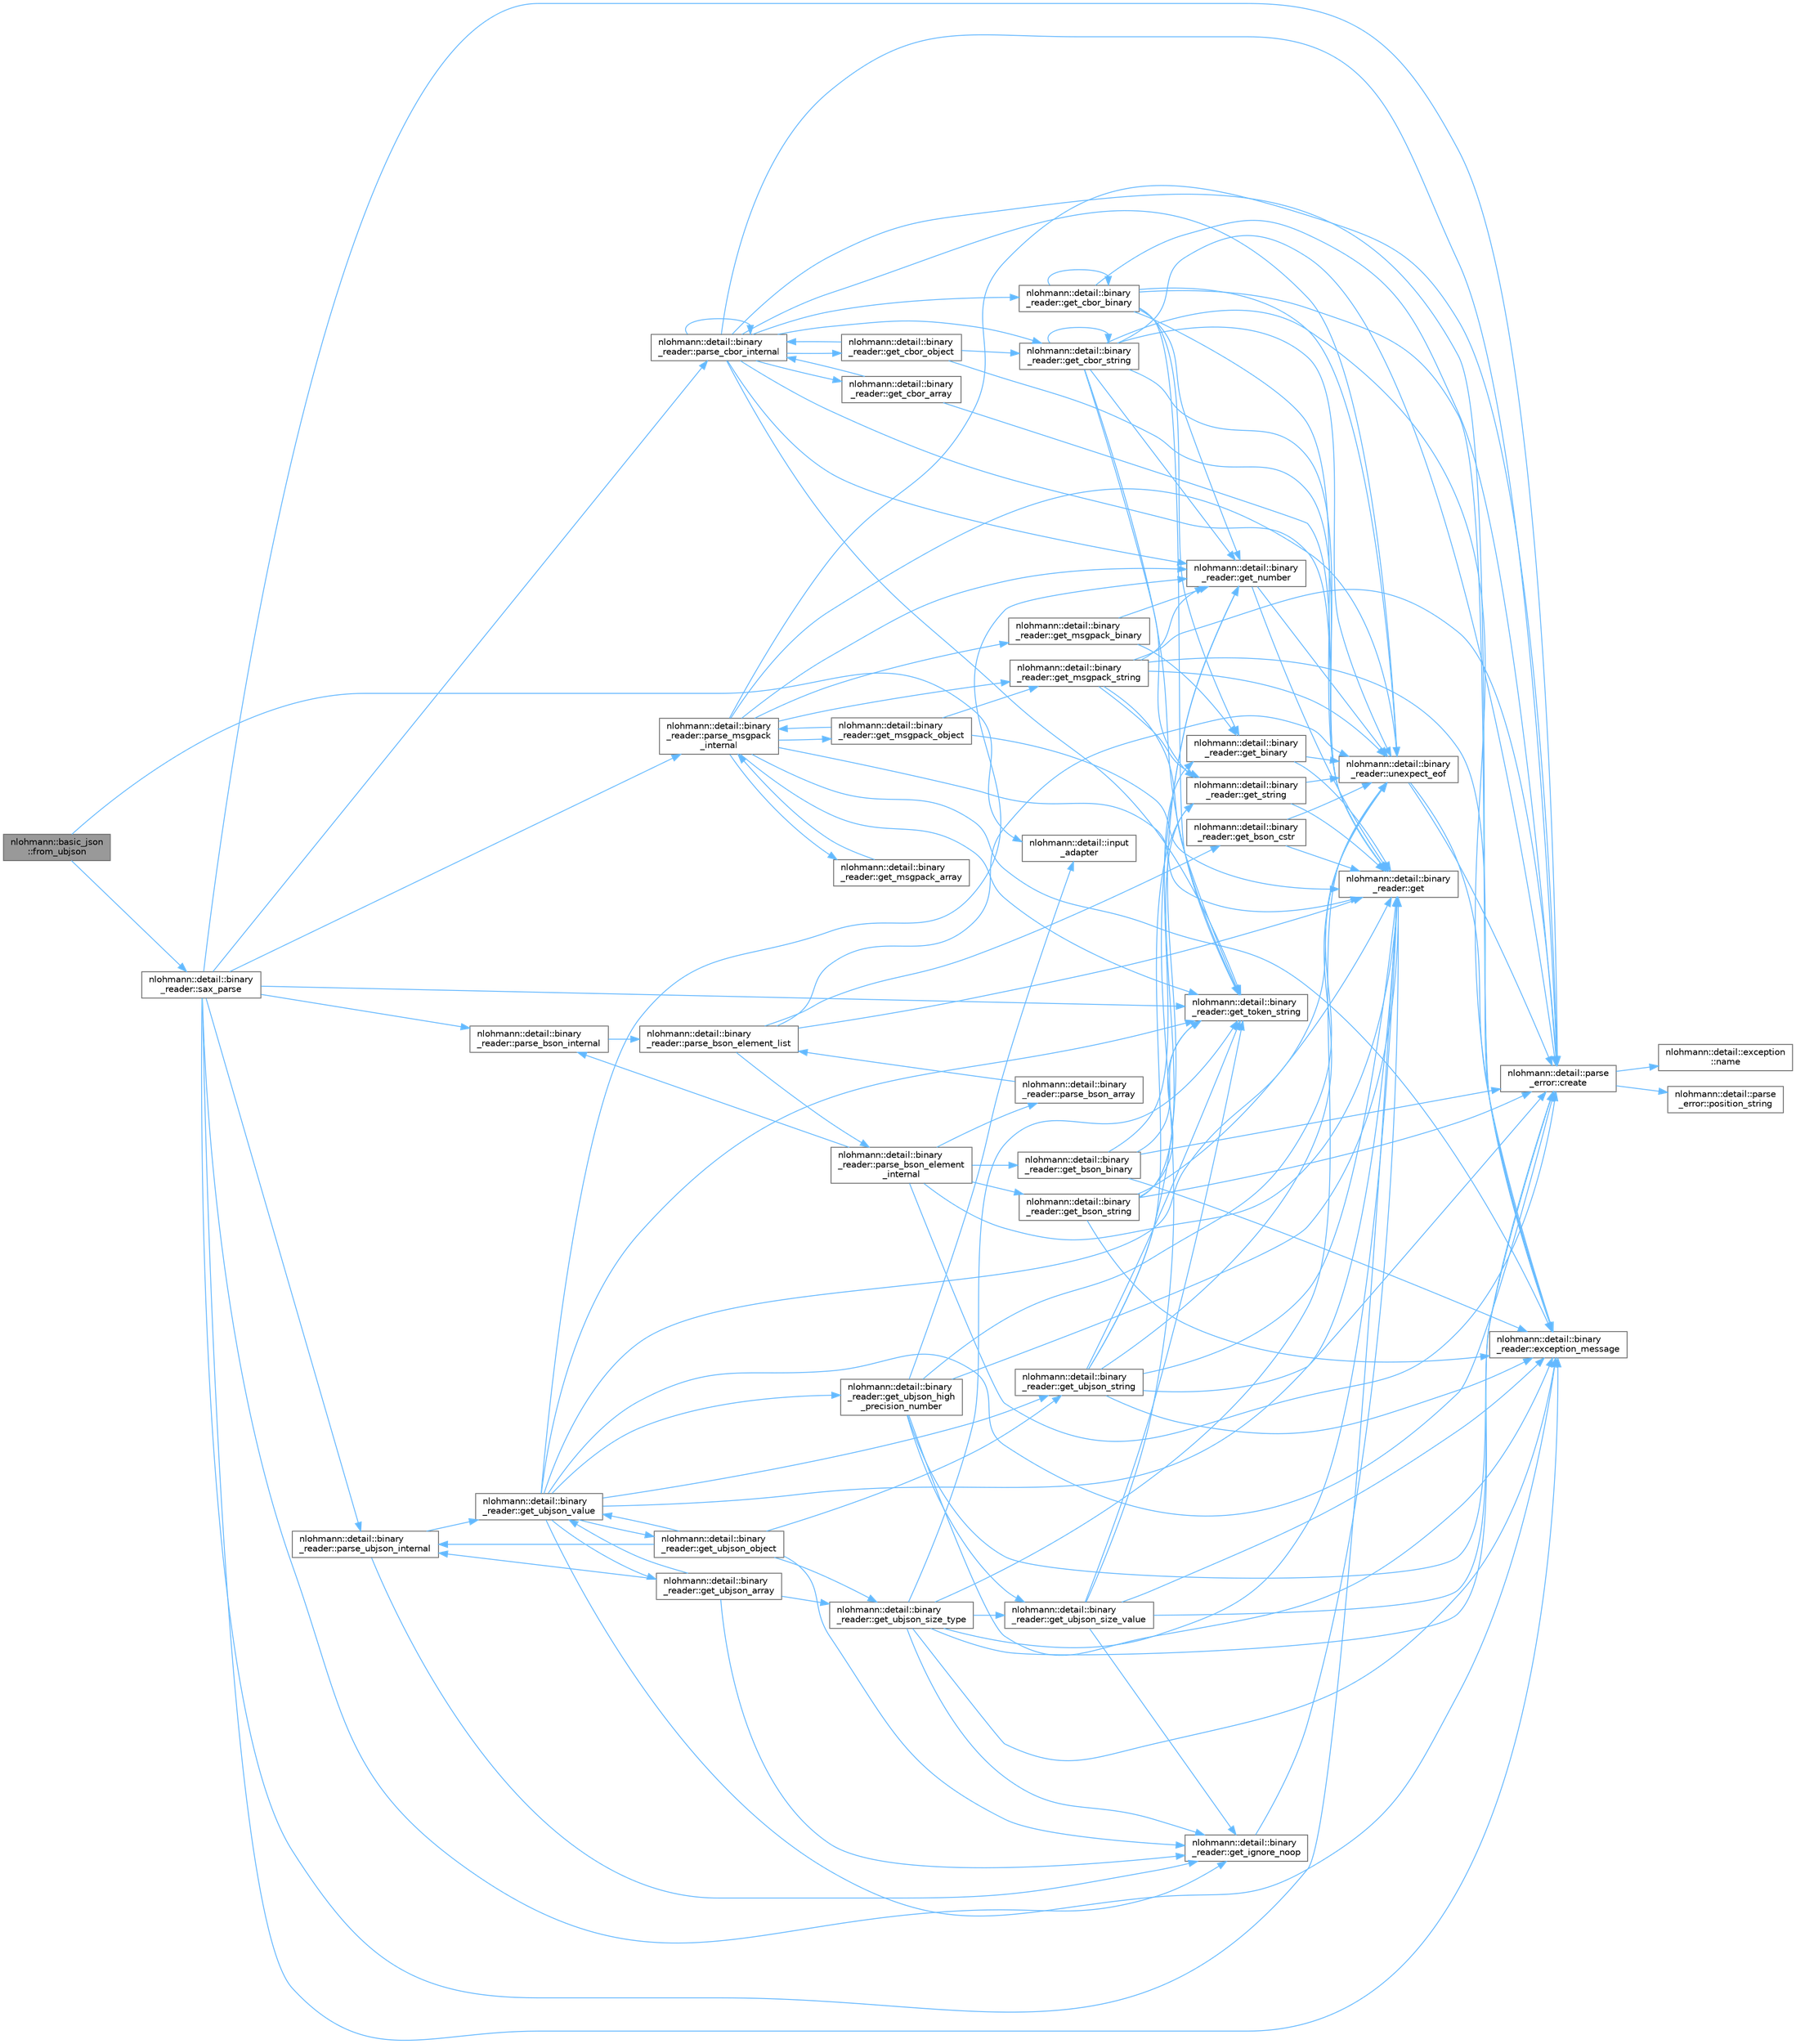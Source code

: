 digraph "nlohmann::basic_json::from_ubjson"
{
 // LATEX_PDF_SIZE
  bgcolor="transparent";
  edge [fontname=Helvetica,fontsize=10,labelfontname=Helvetica,labelfontsize=10];
  node [fontname=Helvetica,fontsize=10,shape=box,height=0.2,width=0.4];
  rankdir="LR";
  Node1 [label="nlohmann::basic_json\l::from_ubjson",height=0.2,width=0.4,color="gray40", fillcolor="grey60", style="filled", fontcolor="black",tooltip=" "];
  Node1 -> Node2 [color="steelblue1",style="solid"];
  Node2 [label="nlohmann::detail::input\l_adapter",height=0.2,width=0.4,color="grey40", fillcolor="white", style="filled",URL="$a00477.html#a616a53cc3114fdc113fc44e6af4c3c7f",tooltip=" "];
  Node1 -> Node3 [color="steelblue1",style="solid"];
  Node3 [label="nlohmann::detail::binary\l_reader::sax_parse",height=0.2,width=0.4,color="grey40", fillcolor="white", style="filled",URL="$a01995.html#ab4afd9ee276bbb15a0f898061aad94dd",tooltip=" "];
  Node3 -> Node4 [color="steelblue1",style="solid"];
  Node4 [label="nlohmann::detail::parse\l_error::create",height=0.2,width=0.4,color="grey40", fillcolor="white", style="filled",URL="$a01563.html#a137ea4d27de45d8a844fd13451d40f3d",tooltip="create a parse error exception"];
  Node4 -> Node5 [color="steelblue1",style="solid"];
  Node5 [label="nlohmann::detail::exception\l::name",height=0.2,width=0.4,color="grey40", fillcolor="white", style="filled",URL="$a01559.html#abf41a7e9178356314082284e6cfea278",tooltip=" "];
  Node4 -> Node6 [color="steelblue1",style="solid"];
  Node6 [label="nlohmann::detail::parse\l_error::position_string",height=0.2,width=0.4,color="grey40", fillcolor="white", style="filled",URL="$a01563.html#aefe74adeaa48781464ba2fd2ec63d221",tooltip=" "];
  Node3 -> Node7 [color="steelblue1",style="solid"];
  Node7 [label="nlohmann::detail::binary\l_reader::exception_message",height=0.2,width=0.4,color="grey40", fillcolor="white", style="filled",URL="$a01995.html#a9c413c9a1bade1ce345740f4d69156f0",tooltip=" "];
  Node3 -> Node8 [color="steelblue1",style="solid"];
  Node8 [label="nlohmann::detail::binary\l_reader::get",height=0.2,width=0.4,color="grey40", fillcolor="white", style="filled",URL="$a01995.html#ad222095c0b21a87824cb10629299629a",tooltip="get next character from the input"];
  Node3 -> Node9 [color="steelblue1",style="solid"];
  Node9 [label="nlohmann::detail::binary\l_reader::get_ignore_noop",height=0.2,width=0.4,color="grey40", fillcolor="white", style="filled",URL="$a01995.html#a252c1179651d22c5343bcf0b538ed26a",tooltip=" "];
  Node9 -> Node8 [color="steelblue1",style="solid"];
  Node3 -> Node10 [color="steelblue1",style="solid"];
  Node10 [label="nlohmann::detail::binary\l_reader::get_token_string",height=0.2,width=0.4,color="grey40", fillcolor="white", style="filled",URL="$a01995.html#a7d323283c60a0b89ee5eeadf5cb9a5ad",tooltip=" "];
  Node3 -> Node11 [color="steelblue1",style="solid"];
  Node11 [label="nlohmann::detail::binary\l_reader::parse_bson_internal",height=0.2,width=0.4,color="grey40", fillcolor="white", style="filled",URL="$a01995.html#abf2051ba57d9ea9b378a2e7c14e22b34",tooltip="Reads in a BSON-object and passes it to the SAX-parser."];
  Node11 -> Node12 [color="steelblue1",style="solid"];
  Node12 [label="nlohmann::detail::binary\l_reader::parse_bson_element_list",height=0.2,width=0.4,color="grey40", fillcolor="white", style="filled",URL="$a01995.html#a4e07b75ccb2579d0e738b894f0fd8cf8",tooltip="Read a BSON element list (as specified in the BSON-spec)"];
  Node12 -> Node8 [color="steelblue1",style="solid"];
  Node12 -> Node13 [color="steelblue1",style="solid"];
  Node13 [label="nlohmann::detail::binary\l_reader::get_bson_cstr",height=0.2,width=0.4,color="grey40", fillcolor="white", style="filled",URL="$a01995.html#a354cbbaaea672c024ac949e1801c4302",tooltip="Parses a C-style string from the BSON input."];
  Node13 -> Node8 [color="steelblue1",style="solid"];
  Node13 -> Node14 [color="steelblue1",style="solid"];
  Node14 [label="nlohmann::detail::binary\l_reader::unexpect_eof",height=0.2,width=0.4,color="grey40", fillcolor="white", style="filled",URL="$a01995.html#a61a0bd8bbe7b560bd429fa990ba3ba1a",tooltip=" "];
  Node14 -> Node4 [color="steelblue1",style="solid"];
  Node14 -> Node7 [color="steelblue1",style="solid"];
  Node12 -> Node15 [color="steelblue1",style="solid"];
  Node15 [label="nlohmann::detail::binary\l_reader::parse_bson_element\l_internal",height=0.2,width=0.4,color="grey40", fillcolor="white", style="filled",URL="$a01995.html#a23bde2450d7a5772bf5051e36ff560a4",tooltip="Read a BSON document element of the given element_type."];
  Node15 -> Node4 [color="steelblue1",style="solid"];
  Node15 -> Node8 [color="steelblue1",style="solid"];
  Node15 -> Node16 [color="steelblue1",style="solid"];
  Node16 [label="nlohmann::detail::binary\l_reader::get_bson_binary",height=0.2,width=0.4,color="grey40", fillcolor="white", style="filled",URL="$a01995.html#a9940f56290b9278c58772eda2931e599",tooltip="Parses a byte array input of length len from the BSON input."];
  Node16 -> Node4 [color="steelblue1",style="solid"];
  Node16 -> Node7 [color="steelblue1",style="solid"];
  Node16 -> Node17 [color="steelblue1",style="solid"];
  Node17 [label="nlohmann::detail::binary\l_reader::get_binary",height=0.2,width=0.4,color="grey40", fillcolor="white", style="filled",URL="$a01995.html#a55e13d567a53234573ab3833c0ca32e9",tooltip="create a byte array by reading bytes from the input"];
  Node17 -> Node8 [color="steelblue1",style="solid"];
  Node17 -> Node14 [color="steelblue1",style="solid"];
  Node16 -> Node10 [color="steelblue1",style="solid"];
  Node15 -> Node18 [color="steelblue1",style="solid"];
  Node18 [label="nlohmann::detail::binary\l_reader::get_bson_string",height=0.2,width=0.4,color="grey40", fillcolor="white", style="filled",URL="$a01995.html#a23921422802aa472360dd05023e20565",tooltip="Parses a zero-terminated string of length len from the BSON input."];
  Node18 -> Node4 [color="steelblue1",style="solid"];
  Node18 -> Node7 [color="steelblue1",style="solid"];
  Node18 -> Node8 [color="steelblue1",style="solid"];
  Node18 -> Node19 [color="steelblue1",style="solid"];
  Node19 [label="nlohmann::detail::binary\l_reader::get_string",height=0.2,width=0.4,color="grey40", fillcolor="white", style="filled",URL="$a01995.html#a540919db22df36512f05a88945c13263",tooltip="create a string by reading characters from the input"];
  Node19 -> Node8 [color="steelblue1",style="solid"];
  Node19 -> Node14 [color="steelblue1",style="solid"];
  Node18 -> Node10 [color="steelblue1",style="solid"];
  Node15 -> Node20 [color="steelblue1",style="solid"];
  Node20 [label="nlohmann::detail::binary\l_reader::parse_bson_array",height=0.2,width=0.4,color="grey40", fillcolor="white", style="filled",URL="$a01995.html#a23eb89a222e22533e9fd43e76722f44f",tooltip="Reads an array from the BSON input and passes it to the SAX-parser."];
  Node20 -> Node12 [color="steelblue1",style="solid"];
  Node15 -> Node11 [color="steelblue1",style="solid"];
  Node12 -> Node14 [color="steelblue1",style="solid"];
  Node3 -> Node21 [color="steelblue1",style="solid"];
  Node21 [label="nlohmann::detail::binary\l_reader::parse_cbor_internal",height=0.2,width=0.4,color="grey40", fillcolor="white", style="filled",URL="$a01995.html#a4e4accd5a2a41bfb2f18a8a0fcc9421c",tooltip=" "];
  Node21 -> Node4 [color="steelblue1",style="solid"];
  Node21 -> Node7 [color="steelblue1",style="solid"];
  Node21 -> Node8 [color="steelblue1",style="solid"];
  Node21 -> Node22 [color="steelblue1",style="solid"];
  Node22 [label="nlohmann::detail::binary\l_reader::get_cbor_array",height=0.2,width=0.4,color="grey40", fillcolor="white", style="filled",URL="$a01995.html#a3750658328bf3ec3cf23f1626f9ec3af",tooltip=" "];
  Node22 -> Node8 [color="steelblue1",style="solid"];
  Node22 -> Node21 [color="steelblue1",style="solid"];
  Node21 -> Node23 [color="steelblue1",style="solid"];
  Node23 [label="nlohmann::detail::binary\l_reader::get_cbor_binary",height=0.2,width=0.4,color="grey40", fillcolor="white", style="filled",URL="$a01995.html#acb001d18095dc5bcf7336ae5122b8340",tooltip="reads a CBOR byte array"];
  Node23 -> Node4 [color="steelblue1",style="solid"];
  Node23 -> Node7 [color="steelblue1",style="solid"];
  Node23 -> Node8 [color="steelblue1",style="solid"];
  Node23 -> Node17 [color="steelblue1",style="solid"];
  Node23 -> Node23 [color="steelblue1",style="solid"];
  Node23 -> Node24 [color="steelblue1",style="solid"];
  Node24 [label="nlohmann::detail::binary\l_reader::get_number",height=0.2,width=0.4,color="grey40", fillcolor="white", style="filled",URL="$a01995.html#ac356c6364fe0273d3303fb7a447f4ef6",tooltip=" "];
  Node24 -> Node8 [color="steelblue1",style="solid"];
  Node24 -> Node14 [color="steelblue1",style="solid"];
  Node23 -> Node10 [color="steelblue1",style="solid"];
  Node23 -> Node14 [color="steelblue1",style="solid"];
  Node21 -> Node25 [color="steelblue1",style="solid"];
  Node25 [label="nlohmann::detail::binary\l_reader::get_cbor_object",height=0.2,width=0.4,color="grey40", fillcolor="white", style="filled",URL="$a01995.html#a47092a2195bf9cd3cdb4dda67cc404ed",tooltip=" "];
  Node25 -> Node8 [color="steelblue1",style="solid"];
  Node25 -> Node26 [color="steelblue1",style="solid"];
  Node26 [label="nlohmann::detail::binary\l_reader::get_cbor_string",height=0.2,width=0.4,color="grey40", fillcolor="white", style="filled",URL="$a01995.html#a545a44ae4b3fa2b7a61d9e8517fb7154",tooltip="reads a CBOR string"];
  Node26 -> Node4 [color="steelblue1",style="solid"];
  Node26 -> Node7 [color="steelblue1",style="solid"];
  Node26 -> Node8 [color="steelblue1",style="solid"];
  Node26 -> Node26 [color="steelblue1",style="solid"];
  Node26 -> Node24 [color="steelblue1",style="solid"];
  Node26 -> Node19 [color="steelblue1",style="solid"];
  Node26 -> Node10 [color="steelblue1",style="solid"];
  Node26 -> Node14 [color="steelblue1",style="solid"];
  Node25 -> Node21 [color="steelblue1",style="solid"];
  Node21 -> Node26 [color="steelblue1",style="solid"];
  Node21 -> Node24 [color="steelblue1",style="solid"];
  Node21 -> Node10 [color="steelblue1",style="solid"];
  Node21 -> Node21 [color="steelblue1",style="solid"];
  Node21 -> Node14 [color="steelblue1",style="solid"];
  Node3 -> Node27 [color="steelblue1",style="solid"];
  Node27 [label="nlohmann::detail::binary\l_reader::parse_msgpack\l_internal",height=0.2,width=0.4,color="grey40", fillcolor="white", style="filled",URL="$a01995.html#ae020385ce9424271d61f85d3842c02cb",tooltip=" "];
  Node27 -> Node4 [color="steelblue1",style="solid"];
  Node27 -> Node7 [color="steelblue1",style="solid"];
  Node27 -> Node8 [color="steelblue1",style="solid"];
  Node27 -> Node28 [color="steelblue1",style="solid"];
  Node28 [label="nlohmann::detail::binary\l_reader::get_msgpack_array",height=0.2,width=0.4,color="grey40", fillcolor="white", style="filled",URL="$a01995.html#a0ce1d7066597952efb008aaf578b2bd6",tooltip=" "];
  Node28 -> Node27 [color="steelblue1",style="solid"];
  Node27 -> Node29 [color="steelblue1",style="solid"];
  Node29 [label="nlohmann::detail::binary\l_reader::get_msgpack_binary",height=0.2,width=0.4,color="grey40", fillcolor="white", style="filled",URL="$a01995.html#a389e550fd397a48121cb82d92bb7475a",tooltip="reads a MessagePack byte array"];
  Node29 -> Node17 [color="steelblue1",style="solid"];
  Node29 -> Node24 [color="steelblue1",style="solid"];
  Node27 -> Node30 [color="steelblue1",style="solid"];
  Node30 [label="nlohmann::detail::binary\l_reader::get_msgpack_object",height=0.2,width=0.4,color="grey40", fillcolor="white", style="filled",URL="$a01995.html#a8bebd21ceef09b6b2562e87861832700",tooltip=" "];
  Node30 -> Node8 [color="steelblue1",style="solid"];
  Node30 -> Node31 [color="steelblue1",style="solid"];
  Node31 [label="nlohmann::detail::binary\l_reader::get_msgpack_string",height=0.2,width=0.4,color="grey40", fillcolor="white", style="filled",URL="$a01995.html#ad8cba5585327caa550dd5b6dd25a64f8",tooltip="reads a MessagePack string"];
  Node31 -> Node4 [color="steelblue1",style="solid"];
  Node31 -> Node7 [color="steelblue1",style="solid"];
  Node31 -> Node24 [color="steelblue1",style="solid"];
  Node31 -> Node19 [color="steelblue1",style="solid"];
  Node31 -> Node10 [color="steelblue1",style="solid"];
  Node31 -> Node14 [color="steelblue1",style="solid"];
  Node30 -> Node27 [color="steelblue1",style="solid"];
  Node27 -> Node31 [color="steelblue1",style="solid"];
  Node27 -> Node24 [color="steelblue1",style="solid"];
  Node27 -> Node10 [color="steelblue1",style="solid"];
  Node27 -> Node14 [color="steelblue1",style="solid"];
  Node3 -> Node32 [color="steelblue1",style="solid"];
  Node32 [label="nlohmann::detail::binary\l_reader::parse_ubjson_internal",height=0.2,width=0.4,color="grey40", fillcolor="white", style="filled",URL="$a01995.html#a5a79480d661019b0f3fc615ae12f7de7",tooltip=" "];
  Node32 -> Node9 [color="steelblue1",style="solid"];
  Node32 -> Node33 [color="steelblue1",style="solid"];
  Node33 [label="nlohmann::detail::binary\l_reader::get_ubjson_value",height=0.2,width=0.4,color="grey40", fillcolor="white", style="filled",URL="$a01995.html#a7e5e0b71548d0649ce4f131280d06c33",tooltip=" "];
  Node33 -> Node4 [color="steelblue1",style="solid"];
  Node33 -> Node7 [color="steelblue1",style="solid"];
  Node33 -> Node8 [color="steelblue1",style="solid"];
  Node33 -> Node24 [color="steelblue1",style="solid"];
  Node33 -> Node10 [color="steelblue1",style="solid"];
  Node33 -> Node34 [color="steelblue1",style="solid"];
  Node34 [label="nlohmann::detail::binary\l_reader::get_ubjson_array",height=0.2,width=0.4,color="grey40", fillcolor="white", style="filled",URL="$a01995.html#afb36cb588b795efa513fc95e949493b7",tooltip=" "];
  Node34 -> Node9 [color="steelblue1",style="solid"];
  Node34 -> Node35 [color="steelblue1",style="solid"];
  Node35 [label="nlohmann::detail::binary\l_reader::get_ubjson_size_type",height=0.2,width=0.4,color="grey40", fillcolor="white", style="filled",URL="$a01995.html#a7b6c2d4c95d56751e233e285a5f1fea7",tooltip="determine the type and size for a container"];
  Node35 -> Node4 [color="steelblue1",style="solid"];
  Node35 -> Node7 [color="steelblue1",style="solid"];
  Node35 -> Node8 [color="steelblue1",style="solid"];
  Node35 -> Node9 [color="steelblue1",style="solid"];
  Node35 -> Node10 [color="steelblue1",style="solid"];
  Node35 -> Node36 [color="steelblue1",style="solid"];
  Node36 [label="nlohmann::detail::binary\l_reader::get_ubjson_size_value",height=0.2,width=0.4,color="grey40", fillcolor="white", style="filled",URL="$a01995.html#aba7ba9ec9a52ad2bee8baff70176aa20",tooltip=" "];
  Node36 -> Node4 [color="steelblue1",style="solid"];
  Node36 -> Node7 [color="steelblue1",style="solid"];
  Node36 -> Node9 [color="steelblue1",style="solid"];
  Node36 -> Node24 [color="steelblue1",style="solid"];
  Node36 -> Node10 [color="steelblue1",style="solid"];
  Node35 -> Node14 [color="steelblue1",style="solid"];
  Node34 -> Node33 [color="steelblue1",style="solid"];
  Node34 -> Node32 [color="steelblue1",style="solid"];
  Node33 -> Node37 [color="steelblue1",style="solid"];
  Node37 [label="nlohmann::detail::binary\l_reader::get_ubjson_high\l_precision_number",height=0.2,width=0.4,color="grey40", fillcolor="white", style="filled",URL="$a01995.html#a26c694413fb860057e1a839d5422b361",tooltip=" "];
  Node37 -> Node4 [color="steelblue1",style="solid"];
  Node37 -> Node7 [color="steelblue1",style="solid"];
  Node37 -> Node8 [color="steelblue1",style="solid"];
  Node37 -> Node36 [color="steelblue1",style="solid"];
  Node37 -> Node2 [color="steelblue1",style="solid"];
  Node37 -> Node14 [color="steelblue1",style="solid"];
  Node33 -> Node38 [color="steelblue1",style="solid"];
  Node38 [label="nlohmann::detail::binary\l_reader::get_ubjson_object",height=0.2,width=0.4,color="grey40", fillcolor="white", style="filled",URL="$a01995.html#adcf64ad3207f4bf37a5a31c920a385c3",tooltip=" "];
  Node38 -> Node9 [color="steelblue1",style="solid"];
  Node38 -> Node35 [color="steelblue1",style="solid"];
  Node38 -> Node39 [color="steelblue1",style="solid"];
  Node39 [label="nlohmann::detail::binary\l_reader::get_ubjson_string",height=0.2,width=0.4,color="grey40", fillcolor="white", style="filled",URL="$a01995.html#a4ae90db51c102e912b7eac83c78733a6",tooltip="reads a UBJSON string"];
  Node39 -> Node4 [color="steelblue1",style="solid"];
  Node39 -> Node7 [color="steelblue1",style="solid"];
  Node39 -> Node8 [color="steelblue1",style="solid"];
  Node39 -> Node24 [color="steelblue1",style="solid"];
  Node39 -> Node19 [color="steelblue1",style="solid"];
  Node39 -> Node10 [color="steelblue1",style="solid"];
  Node39 -> Node14 [color="steelblue1",style="solid"];
  Node38 -> Node33 [color="steelblue1",style="solid"];
  Node38 -> Node32 [color="steelblue1",style="solid"];
  Node33 -> Node39 [color="steelblue1",style="solid"];
  Node33 -> Node14 [color="steelblue1",style="solid"];
}
